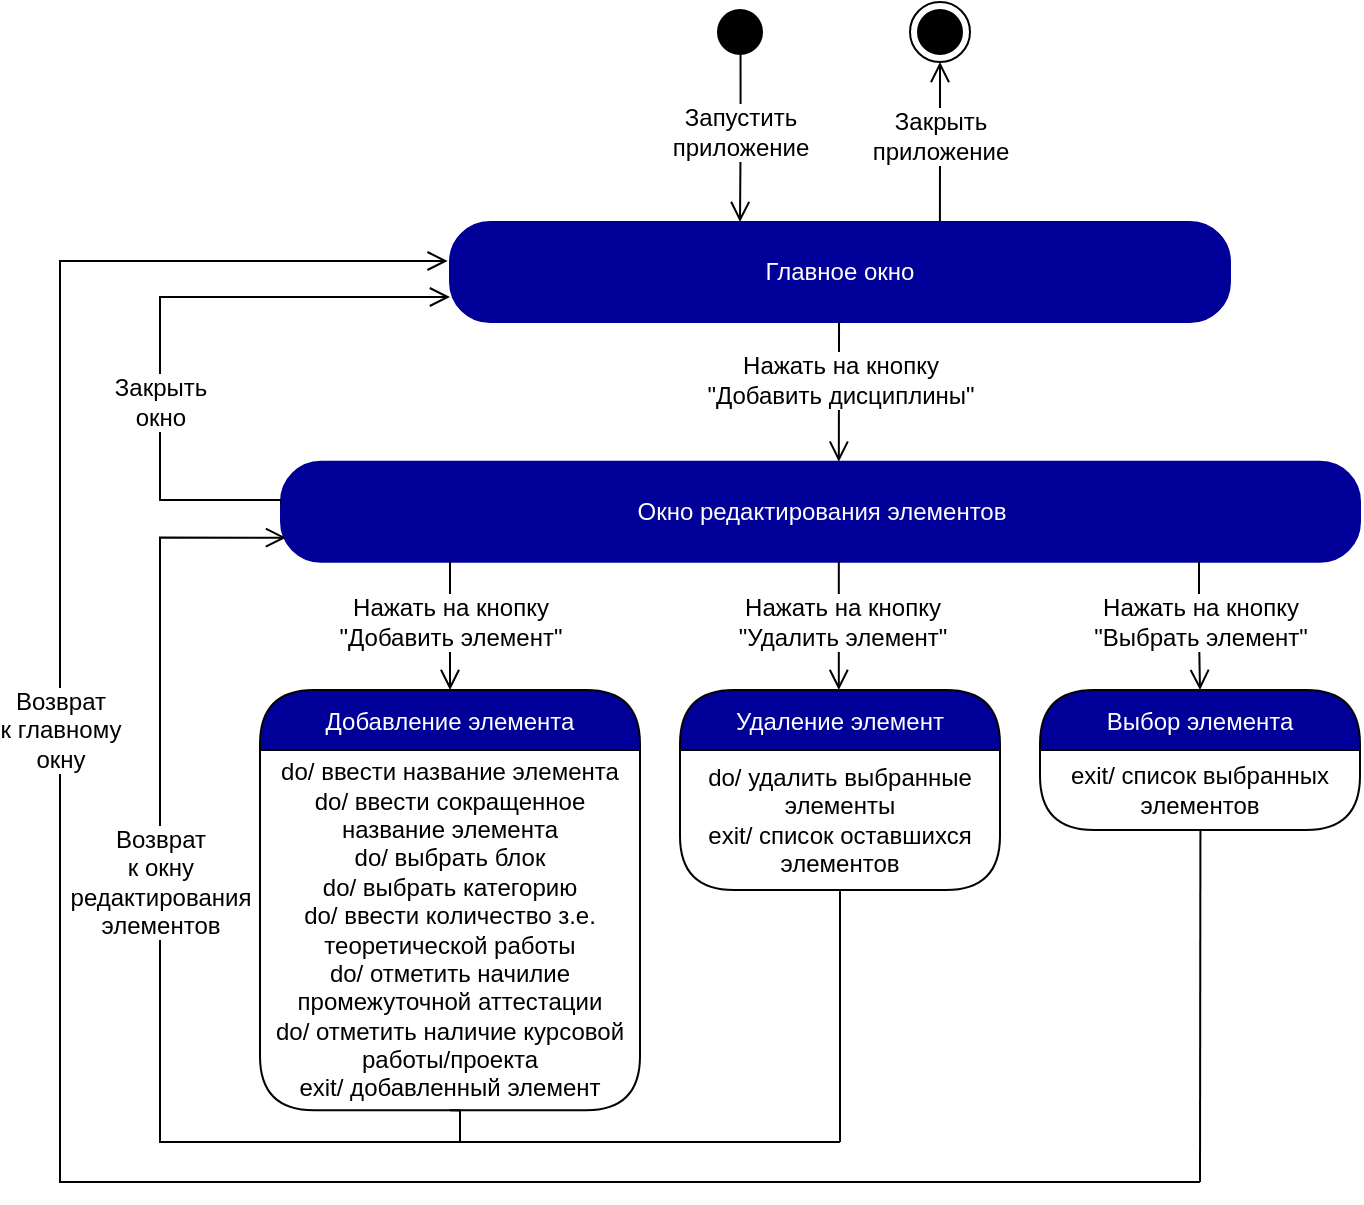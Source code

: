 <mxfile version="17.2.1" type="device"><diagram id="etlDYVYETBeBH645nl2H" name="Page-1"><mxGraphModel dx="1888" dy="660" grid="1" gridSize="10" guides="1" tooltips="1" connect="1" arrows="1" fold="1" page="1" pageScale="1" pageWidth="850" pageHeight="1100" math="0" shadow="0"><root><mxCell id="0"/><mxCell id="1" parent="0"/><mxCell id="867nS2tPv7f6M5Oq-kr3-5" value="" style="ellipse;html=1;shape=startState;fillColor=#000000;strokeColor=#000000;fontColor=#000099;" parent="1" vertex="1"><mxGeometry x="-425" y="330" width="30" height="30" as="geometry"/></mxCell><mxCell id="867nS2tPv7f6M5Oq-kr3-6" value="&lt;font style=&quot;font-size: 12px&quot;&gt;Запустить &lt;br&gt;приложение&lt;/font&gt;" style="edgeStyle=orthogonalEdgeStyle;html=1;verticalAlign=bottom;endArrow=open;endSize=8;strokeColor=#030000;rounded=0;exitX=0.509;exitY=0.876;exitDx=0;exitDy=0;exitPerimeter=0;spacingBottom=-14;fontSize=10;" parent="1" source="867nS2tPv7f6M5Oq-kr3-5" edge="1"><mxGeometry relative="1" as="geometry"><mxPoint x="-410" y="440" as="targetPoint"/><mxPoint x="-440" y="400" as="sourcePoint"/></mxGeometry></mxCell><mxCell id="867nS2tPv7f6M5Oq-kr3-8" value="&lt;font style=&quot;font-size: 12px&quot;&gt;Закрыть&lt;br&gt;приложение&lt;/font&gt;" style="edgeStyle=orthogonalEdgeStyle;html=1;verticalAlign=bottom;endArrow=open;endSize=8;strokeColor=#030000;rounded=0;spacingBottom=-14;fontSize=10;entryX=0.5;entryY=1;entryDx=0;entryDy=0;exitX=0.781;exitY=0;exitDx=0;exitDy=0;exitPerimeter=0;" parent="1" target="867nS2tPv7f6M5Oq-kr3-9" edge="1"><mxGeometry relative="1" as="geometry"><mxPoint x="-215" y="410" as="targetPoint"/><mxPoint x="-310.04" y="440" as="sourcePoint"/><Array as="points"><mxPoint x="-310" y="400"/><mxPoint x="-310" y="400"/></Array></mxGeometry></mxCell><mxCell id="867nS2tPv7f6M5Oq-kr3-9" value="" style="ellipse;html=1;shape=endState;fillColor=#000000;strokeColor=#030000;" parent="1" vertex="1"><mxGeometry x="-325" y="330" width="30" height="30" as="geometry"/></mxCell><mxCell id="qDviGn5YjymdtYlAbA-W-9" value="Главное окно" style="rounded=1;whiteSpace=wrap;html=1;arcSize=40;fontColor=#FFFFFF;fillColor=#000099;strokeColor=#000099;" parent="1" vertex="1"><mxGeometry x="-555" y="440" width="390" height="50" as="geometry"/></mxCell><mxCell id="qDviGn5YjymdtYlAbA-W-13" value="" style="edgeStyle=orthogonalEdgeStyle;html=1;verticalAlign=bottom;endArrow=open;endSize=8;strokeColor=#000000;rounded=0;fontSize=10;exitX=0.097;exitY=1.006;exitDx=0;exitDy=0;exitPerimeter=0;entryX=0.154;entryY=0;entryDx=0;entryDy=0;entryPerimeter=0;" parent="1" edge="1"><mxGeometry relative="1" as="geometry"><mxPoint x="-360.587" y="559.82" as="targetPoint"/><mxPoint x="-360.48" y="490.12" as="sourcePoint"/><Array as="points"><mxPoint x="-360.65" y="499.82"/></Array></mxGeometry></mxCell><mxCell id="qDviGn5YjymdtYlAbA-W-14" value="Нажать на кнопку&lt;br&gt;&quot;Добавить дисциплины&quot;" style="edgeLabel;html=1;align=center;verticalAlign=middle;resizable=0;points=[];fontSize=12;" parent="qDviGn5YjymdtYlAbA-W-13" vertex="1" connectable="0"><mxGeometry x="-0.252" y="2" relative="1" as="geometry"><mxPoint x="-2" y="3" as="offset"/></mxGeometry></mxCell><mxCell id="qDviGn5YjymdtYlAbA-W-16" value="Добавление элемента" style="swimlane;fontStyle=0;align=center;verticalAlign=middle;childLayout=stackLayout;horizontal=1;startSize=30;horizontalStack=0;resizeParent=0;resizeLast=1;container=0;fontColor=#FFFFFF;collapsible=0;rounded=1;arcSize=30;strokeColor=#030000;fillColor=#000099;swimlaneFillColor=#FFFFFF;dropTarget=0;fontSize=12;" parent="1" vertex="1"><mxGeometry x="-650" y="674" width="190" height="210.18" as="geometry"/></mxCell><mxCell id="qDviGn5YjymdtYlAbA-W-17" value="do/ ввести название элемента&lt;br&gt;do/ ввести сокращенное название элемента&lt;br&gt;do/ выбрать блок&lt;br&gt;do/ выбрать категорию&lt;br&gt;do/ ввести количество з.е. теоретической работы&lt;br&gt;do/ отметить начилие промежуточной аттестации&lt;br&gt;do/ отметить наличие курсовой работы/проекта&lt;br&gt;exit/ добавленный элемент" style="text;html=1;strokeColor=none;fillColor=none;align=center;verticalAlign=middle;spacingLeft=4;spacingRight=4;whiteSpace=wrap;overflow=hidden;rotatable=0;fontColor=#000000;fontSize=12;" parent="qDviGn5YjymdtYlAbA-W-16" vertex="1"><mxGeometry y="30" width="190" height="180.18" as="geometry"/></mxCell><mxCell id="qDviGn5YjymdtYlAbA-W-21" value="Окно редактирования элементов" style="rounded=1;whiteSpace=wrap;html=1;arcSize=40;fontColor=#FFFFFF;fillColor=#000099;strokeColor=#000099;" parent="1" vertex="1"><mxGeometry x="-639.5" y="559.82" width="539.5" height="50" as="geometry"/></mxCell><mxCell id="qDviGn5YjymdtYlAbA-W-22" value="" style="edgeStyle=orthogonalEdgeStyle;html=1;verticalAlign=bottom;endArrow=open;endSize=8;strokeColor=#000000;rounded=0;fontSize=10;entryX=0.5;entryY=0;entryDx=0;entryDy=0;" parent="1" target="qDviGn5YjymdtYlAbA-W-16" edge="1"><mxGeometry relative="1" as="geometry"><mxPoint x="-809" y="679.82" as="targetPoint"/><mxPoint x="-555" y="610" as="sourcePoint"/><Array as="points"><mxPoint x="-555" y="610"/></Array></mxGeometry></mxCell><mxCell id="qDviGn5YjymdtYlAbA-W-23" value="Нажать на кнопку&lt;br&gt;&quot;Добавить элемент&quot;" style="edgeLabel;html=1;align=center;verticalAlign=middle;resizable=0;points=[];fontSize=12;" parent="qDviGn5YjymdtYlAbA-W-22" vertex="1" connectable="0"><mxGeometry x="-0.252" y="2" relative="1" as="geometry"><mxPoint x="-2" y="6" as="offset"/></mxGeometry></mxCell><mxCell id="qDviGn5YjymdtYlAbA-W-24" value="" style="edgeStyle=orthogonalEdgeStyle;html=1;verticalAlign=bottom;endArrow=open;endSize=8;strokeColor=#000000;rounded=0;fontSize=10;exitX=0.5;exitY=1;exitDx=0;exitDy=0;" parent="1" source="qDviGn5YjymdtYlAbA-W-17" edge="1"><mxGeometry relative="1" as="geometry"><mxPoint x="-637" y="597.82" as="targetPoint"/><mxPoint x="-788.53" y="929.82" as="sourcePoint"/><Array as="points"><mxPoint x="-550" y="884"/><mxPoint x="-550" y="900"/><mxPoint x="-700" y="900"/><mxPoint x="-700" y="598"/></Array></mxGeometry></mxCell><mxCell id="qDviGn5YjymdtYlAbA-W-25" value="Возврат &lt;br&gt;к окну&lt;br&gt;редактирования&lt;br&gt;элементов" style="edgeLabel;html=1;align=center;verticalAlign=middle;resizable=0;points=[];fontSize=12;" parent="qDviGn5YjymdtYlAbA-W-24" vertex="1" connectable="0"><mxGeometry x="-0.252" y="2" relative="1" as="geometry"><mxPoint x="2" y="-101" as="offset"/></mxGeometry></mxCell><mxCell id="qDviGn5YjymdtYlAbA-W-35" value="" style="edgeStyle=orthogonalEdgeStyle;html=1;verticalAlign=bottom;endArrow=open;endSize=8;strokeColor=#000000;rounded=0;fontSize=10;exitX=0;exitY=0.42;exitDx=0;exitDy=0;exitPerimeter=0;entryX=0;entryY=0.75;entryDx=0;entryDy=0;" parent="1" source="qDviGn5YjymdtYlAbA-W-21" target="qDviGn5YjymdtYlAbA-W-9" edge="1"><mxGeometry relative="1" as="geometry"><mxPoint x="-620" y="478" as="targetPoint"/><mxPoint x="-645.767" y="579.35" as="sourcePoint"/><Array as="points"><mxPoint x="-639" y="579"/><mxPoint x="-700" y="579"/><mxPoint x="-700" y="478"/></Array></mxGeometry></mxCell><mxCell id="qDviGn5YjymdtYlAbA-W-36" value="Закрыть &lt;br&gt;окно" style="edgeLabel;html=1;align=center;verticalAlign=middle;resizable=0;points=[];fontSize=12;" parent="qDviGn5YjymdtYlAbA-W-35" vertex="1" connectable="0"><mxGeometry x="-0.363" y="-2" relative="1" as="geometry"><mxPoint x="-2" y="-13" as="offset"/></mxGeometry></mxCell><mxCell id="qDviGn5YjymdtYlAbA-W-81" value="" style="edgeStyle=orthogonalEdgeStyle;html=1;verticalAlign=bottom;endArrow=open;endSize=8;strokeColor=#000000;rounded=0;fontSize=10;exitX=0.477;exitY=1.04;exitDx=0;exitDy=0;exitPerimeter=0;" parent="1" edge="1"><mxGeometry relative="1" as="geometry"><mxPoint x="-360" y="674" as="targetPoint"/><mxPoint x="-360.585" y="609.82" as="sourcePoint"/><Array as="points"><mxPoint x="-360.18" y="673.82"/></Array></mxGeometry></mxCell><mxCell id="qDviGn5YjymdtYlAbA-W-82" value="Нажать на кнопку&lt;br&gt;&quot;Удалить элемент&quot;" style="edgeLabel;html=1;align=center;verticalAlign=middle;resizable=0;points=[];fontSize=12;" parent="qDviGn5YjymdtYlAbA-W-81" vertex="1" connectable="0"><mxGeometry x="-0.252" y="2" relative="1" as="geometry"><mxPoint x="-1" y="6" as="offset"/></mxGeometry></mxCell><mxCell id="qDviGn5YjymdtYlAbA-W-85" value="Удаление элемент" style="swimlane;fontStyle=0;align=center;verticalAlign=middle;childLayout=stackLayout;horizontal=1;startSize=30;horizontalStack=0;resizeParent=0;resizeLast=1;container=0;fontColor=#FFFFFF;collapsible=0;rounded=1;arcSize=30;strokeColor=#030000;fillColor=#000099;swimlaneFillColor=#FFFFFF;dropTarget=0;fontSize=12;" parent="1" vertex="1"><mxGeometry x="-440" y="674" width="160" height="100" as="geometry"/></mxCell><mxCell id="qDviGn5YjymdtYlAbA-W-86" value="do/ удалить выбранные элементы&lt;br&gt;exit/ список оставшихся элементов" style="text;html=1;strokeColor=none;fillColor=none;align=center;verticalAlign=middle;spacingLeft=4;spacingRight=4;whiteSpace=wrap;overflow=hidden;rotatable=0;fontColor=#000000;fontSize=12;" parent="qDviGn5YjymdtYlAbA-W-85" vertex="1"><mxGeometry y="30" width="160" height="70" as="geometry"/></mxCell><mxCell id="qDviGn5YjymdtYlAbA-W-89" value="" style="edgeStyle=orthogonalEdgeStyle;html=1;verticalAlign=bottom;endArrow=open;endSize=8;strokeColor=#000000;rounded=0;fontSize=10;entryX=0.5;entryY=0;entryDx=0;entryDy=0;" parent="1" target="qDviGn5YjymdtYlAbA-W-91" edge="1"><mxGeometry relative="1" as="geometry"><mxPoint x="-180" y="670" as="targetPoint"/><mxPoint x="-180.5" y="609.82" as="sourcePoint"/><Array as="points"><mxPoint x="-180" y="645"/><mxPoint x="-180" y="645"/></Array></mxGeometry></mxCell><mxCell id="qDviGn5YjymdtYlAbA-W-90" value="Нажать на кнопку&lt;br&gt;&quot;Выбрать элемент&quot;" style="edgeLabel;html=1;align=center;verticalAlign=middle;resizable=0;points=[];fontSize=12;" parent="qDviGn5YjymdtYlAbA-W-89" vertex="1" connectable="0"><mxGeometry x="-0.252" y="2" relative="1" as="geometry"><mxPoint x="-2" y="6" as="offset"/></mxGeometry></mxCell><mxCell id="qDviGn5YjymdtYlAbA-W-91" value="Выбор элемента" style="swimlane;fontStyle=0;align=center;verticalAlign=middle;childLayout=stackLayout;horizontal=1;startSize=30;horizontalStack=0;resizeParent=0;resizeLast=1;container=0;fontColor=#FFFFFF;collapsible=0;rounded=1;arcSize=30;strokeColor=#030000;fillColor=#000099;swimlaneFillColor=#FFFFFF;dropTarget=0;fontSize=12;" parent="1" vertex="1"><mxGeometry x="-260" y="674" width="160" height="70" as="geometry"/></mxCell><mxCell id="qDviGn5YjymdtYlAbA-W-92" value="exit/ список выбранных элементов" style="text;html=1;strokeColor=none;fillColor=none;align=center;verticalAlign=middle;spacingLeft=4;spacingRight=4;whiteSpace=wrap;overflow=hidden;rotatable=0;fontColor=#000000;fontSize=12;" parent="qDviGn5YjymdtYlAbA-W-91" vertex="1"><mxGeometry y="30" width="160" height="40" as="geometry"/></mxCell><mxCell id="qDviGn5YjymdtYlAbA-W-93" value="" style="edgeStyle=orthogonalEdgeStyle;html=1;verticalAlign=bottom;endArrow=open;endSize=8;strokeColor=#000000;rounded=0;fontSize=10;entryX=-0.003;entryY=0.39;entryDx=0;entryDy=0;entryPerimeter=0;" parent="1" target="qDviGn5YjymdtYlAbA-W-9" edge="1"><mxGeometry relative="1" as="geometry"><mxPoint x="-620" y="460" as="targetPoint"/><mxPoint x="-180" y="920" as="sourcePoint"/><Array as="points"><mxPoint x="-180" y="920"/><mxPoint x="-750" y="920"/><mxPoint x="-750" y="460"/></Array></mxGeometry></mxCell><mxCell id="0ByOronRbZowCB3YisyZ-20" value="Возврат&lt;br&gt;к главному &lt;br&gt;окну" style="edgeLabel;html=1;align=center;verticalAlign=middle;resizable=0;points=[];fontSize=12;" parent="qDviGn5YjymdtYlAbA-W-93" vertex="1" connectable="0"><mxGeometry x="0.379" y="-1" relative="1" as="geometry"><mxPoint x="-1" y="48" as="offset"/></mxGeometry></mxCell><mxCell id="0ByOronRbZowCB3YisyZ-16" value="" style="endArrow=none;html=1;rounded=0;fontSize=12;" parent="1" edge="1"><mxGeometry width="50" height="50" relative="1" as="geometry"><mxPoint x="-360" y="900" as="sourcePoint"/><mxPoint x="-360.0" y="774.0" as="targetPoint"/></mxGeometry></mxCell><mxCell id="0ByOronRbZowCB3YisyZ-19" value="" style="endArrow=none;html=1;rounded=0;fontSize=12;" parent="1" edge="1"><mxGeometry width="50" height="50" relative="1" as="geometry"><mxPoint x="-180" y="920" as="sourcePoint"/><mxPoint x="-179.79" y="744.0" as="targetPoint"/></mxGeometry></mxCell><mxCell id="QLQfLxp_KGLkEb3HSJda-1" value="" style="endArrow=none;html=1;rounded=0;" parent="1" edge="1"><mxGeometry width="50" height="50" relative="1" as="geometry"><mxPoint x="-555" y="900" as="sourcePoint"/><mxPoint x="-360" y="900" as="targetPoint"/></mxGeometry></mxCell></root></mxGraphModel></diagram></mxfile>